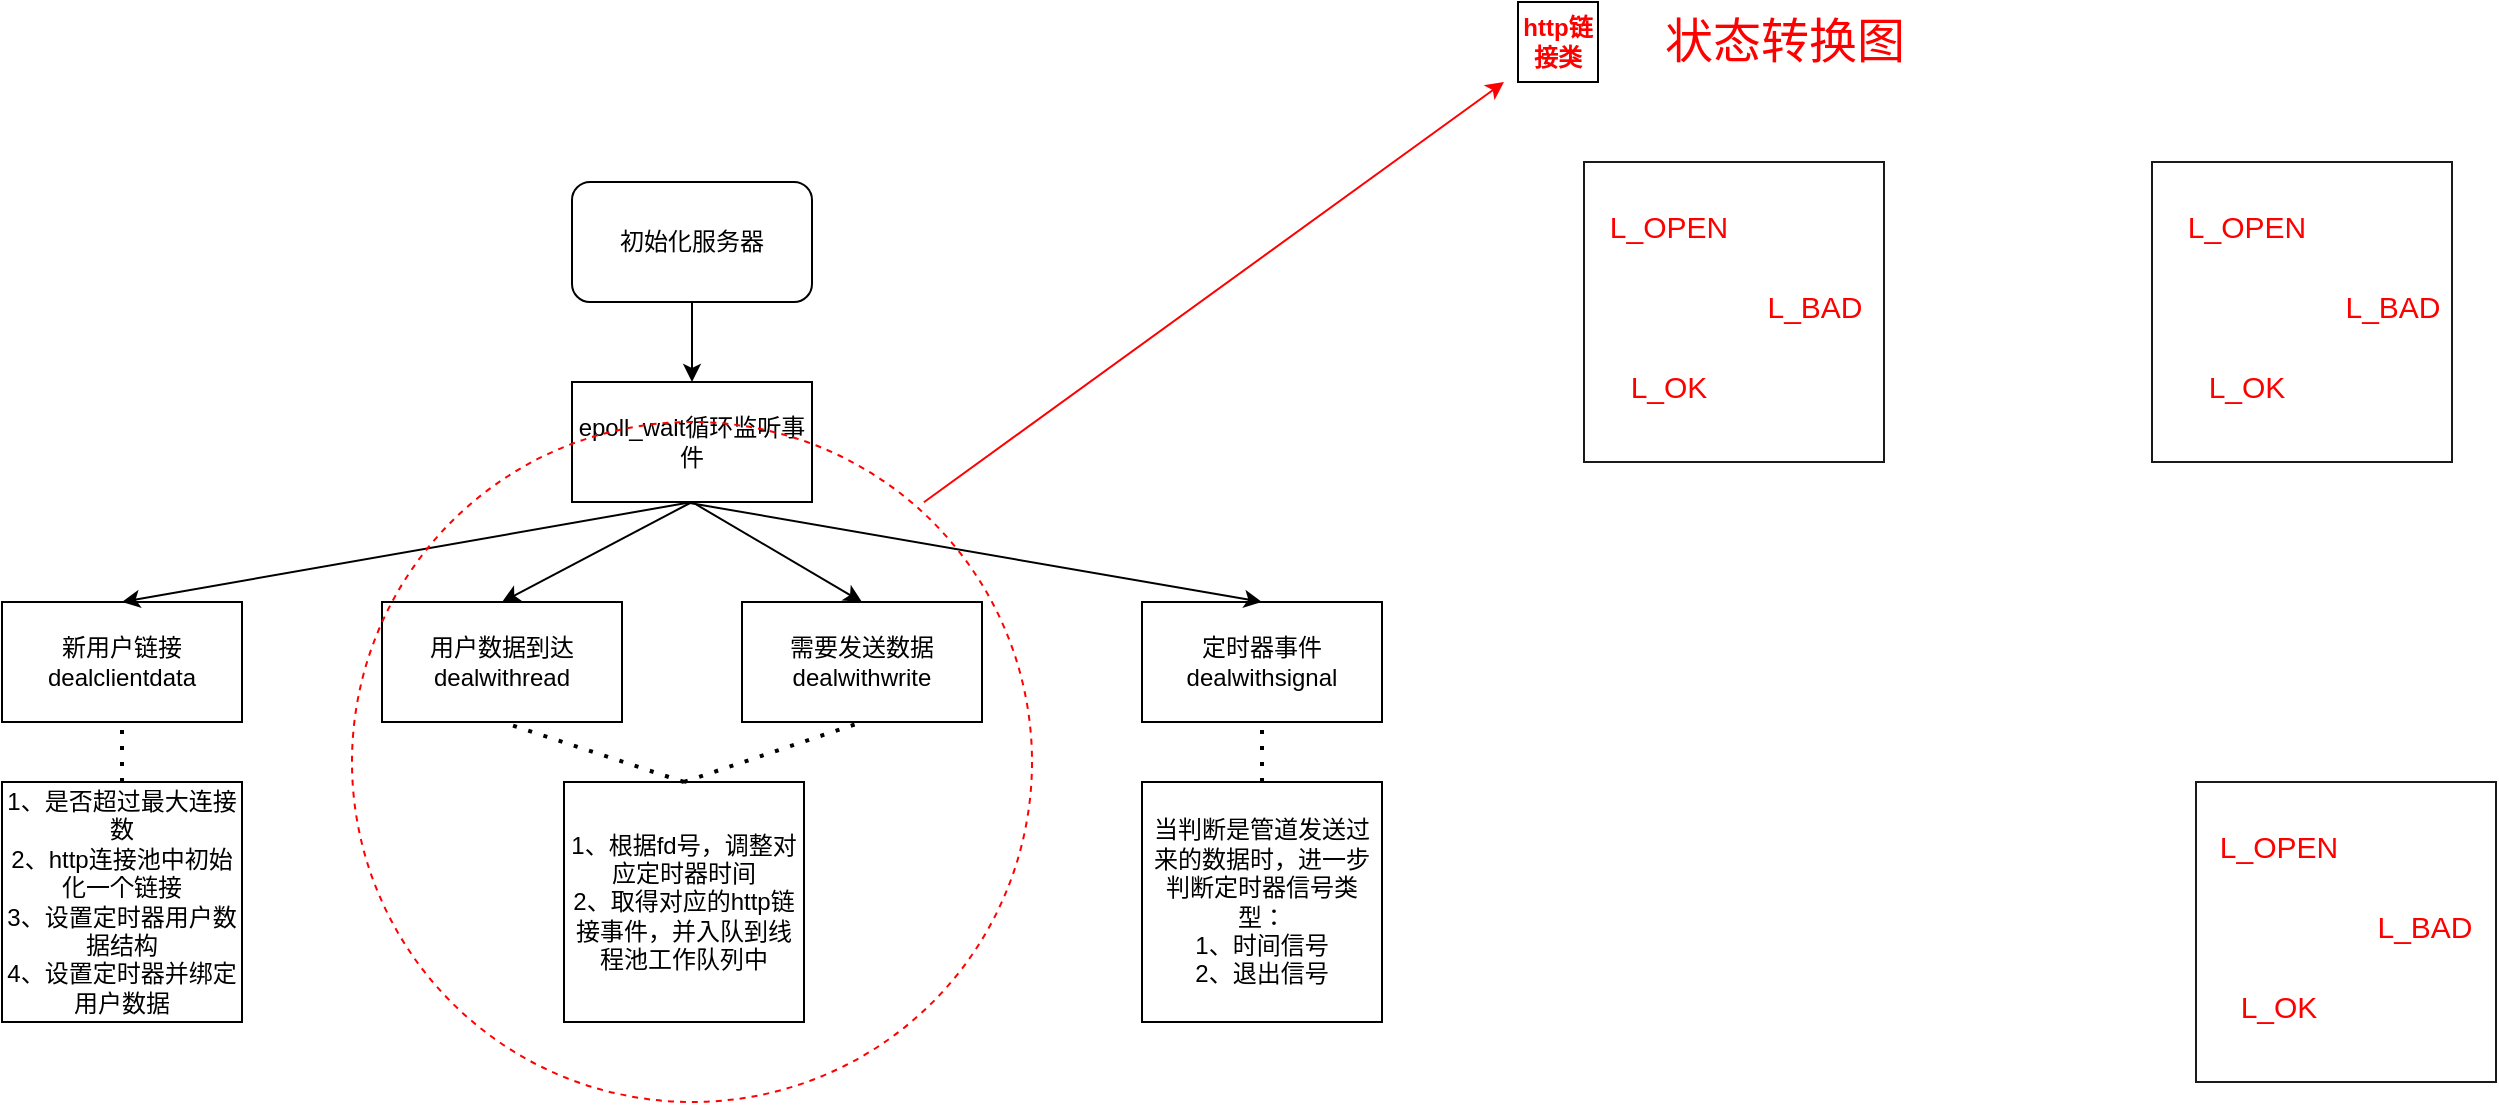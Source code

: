 <mxfile version="17.5.0" type="github">
  <diagram id="A5NiPpgJj7nc6MVz3xeY" name="Page-1">
    <mxGraphModel dx="1185" dy="667" grid="1" gridSize="10" guides="1" tooltips="1" connect="1" arrows="1" fold="1" page="1" pageScale="1" pageWidth="827" pageHeight="1169" math="0" shadow="0">
      <root>
        <mxCell id="0" />
        <mxCell id="1" parent="0" />
        <mxCell id="RjcR3AsE55ujhxijjUr5-1" value="初始化服务器" style="rounded=1;whiteSpace=wrap;html=1;" vertex="1" parent="1">
          <mxGeometry x="354" y="90" width="120" height="60" as="geometry" />
        </mxCell>
        <mxCell id="RjcR3AsE55ujhxijjUr5-3" value="epoll_wait循环监听事件" style="rounded=0;whiteSpace=wrap;html=1;" vertex="1" parent="1">
          <mxGeometry x="354" y="190" width="120" height="60" as="geometry" />
        </mxCell>
        <mxCell id="RjcR3AsE55ujhxijjUr5-4" value="新用户链接&lt;br&gt;dealclientdata" style="rounded=0;whiteSpace=wrap;html=1;" vertex="1" parent="1">
          <mxGeometry x="69" y="300" width="120" height="60" as="geometry" />
        </mxCell>
        <mxCell id="RjcR3AsE55ujhxijjUr5-5" value="用户数据到达&lt;br&gt;dealwithread" style="rounded=0;whiteSpace=wrap;html=1;" vertex="1" parent="1">
          <mxGeometry x="259" y="300" width="120" height="60" as="geometry" />
        </mxCell>
        <mxCell id="RjcR3AsE55ujhxijjUr5-6" value="需要发送数据&lt;br&gt;dealwithwrite" style="rounded=0;whiteSpace=wrap;html=1;" vertex="1" parent="1">
          <mxGeometry x="439" y="300" width="120" height="60" as="geometry" />
        </mxCell>
        <mxCell id="RjcR3AsE55ujhxijjUr5-7" value="定时器事件&lt;br&gt;dealwithsignal" style="rounded=0;whiteSpace=wrap;html=1;" vertex="1" parent="1">
          <mxGeometry x="639" y="300" width="120" height="60" as="geometry" />
        </mxCell>
        <mxCell id="RjcR3AsE55ujhxijjUr5-9" value="" style="endArrow=classic;html=1;rounded=0;entryX=0.5;entryY=0;entryDx=0;entryDy=0;exitX=0.5;exitY=1;exitDx=0;exitDy=0;" edge="1" parent="1" source="RjcR3AsE55ujhxijjUr5-3" target="RjcR3AsE55ujhxijjUr5-4">
          <mxGeometry width="50" height="50" relative="1" as="geometry">
            <mxPoint x="190" y="270" as="sourcePoint" />
            <mxPoint x="240" y="220" as="targetPoint" />
          </mxGeometry>
        </mxCell>
        <mxCell id="RjcR3AsE55ujhxijjUr5-10" value="" style="endArrow=classic;html=1;rounded=0;entryX=0.5;entryY=0;entryDx=0;entryDy=0;exitX=0.5;exitY=1;exitDx=0;exitDy=0;" edge="1" parent="1" source="RjcR3AsE55ujhxijjUr5-3" target="RjcR3AsE55ujhxijjUr5-5">
          <mxGeometry width="50" height="50" relative="1" as="geometry">
            <mxPoint x="424" y="260.0" as="sourcePoint" />
            <mxPoint x="139" y="310.0" as="targetPoint" />
          </mxGeometry>
        </mxCell>
        <mxCell id="RjcR3AsE55ujhxijjUr5-11" value="" style="endArrow=classic;html=1;rounded=0;entryX=0.5;entryY=0;entryDx=0;entryDy=0;exitX=0.5;exitY=1;exitDx=0;exitDy=0;" edge="1" parent="1" source="RjcR3AsE55ujhxijjUr5-3" target="RjcR3AsE55ujhxijjUr5-6">
          <mxGeometry width="50" height="50" relative="1" as="geometry">
            <mxPoint x="434" y="270.0" as="sourcePoint" />
            <mxPoint x="149" y="320.0" as="targetPoint" />
          </mxGeometry>
        </mxCell>
        <mxCell id="RjcR3AsE55ujhxijjUr5-12" value="" style="endArrow=classic;html=1;rounded=0;entryX=0.5;entryY=0;entryDx=0;entryDy=0;" edge="1" parent="1" target="RjcR3AsE55ujhxijjUr5-7">
          <mxGeometry width="50" height="50" relative="1" as="geometry">
            <mxPoint x="410" y="250" as="sourcePoint" />
            <mxPoint x="159" y="330.0" as="targetPoint" />
          </mxGeometry>
        </mxCell>
        <mxCell id="RjcR3AsE55ujhxijjUr5-13" value="" style="endArrow=classic;html=1;rounded=0;entryX=0.5;entryY=0;entryDx=0;entryDy=0;exitX=0.5;exitY=1;exitDx=0;exitDy=0;" edge="1" parent="1" source="RjcR3AsE55ujhxijjUr5-1" target="RjcR3AsE55ujhxijjUr5-3">
          <mxGeometry width="50" height="50" relative="1" as="geometry">
            <mxPoint x="454" y="290.0" as="sourcePoint" />
            <mxPoint x="169" y="340.0" as="targetPoint" />
          </mxGeometry>
        </mxCell>
        <mxCell id="RjcR3AsE55ujhxijjUr5-14" value="1、是否超过最大连接数&lt;br&gt;2、http连接池中初始化一个链接&lt;br&gt;3、设置定时器用户数据结构&lt;br&gt;4、设置定时器并绑定用户数据" style="whiteSpace=wrap;html=1;aspect=fixed;" vertex="1" parent="1">
          <mxGeometry x="69" y="390" width="120" height="120" as="geometry" />
        </mxCell>
        <mxCell id="RjcR3AsE55ujhxijjUr5-17" value="" style="endArrow=none;dashed=1;html=1;dashPattern=1 3;strokeWidth=2;rounded=0;entryX=0.5;entryY=1;entryDx=0;entryDy=0;exitX=0.5;exitY=0;exitDx=0;exitDy=0;" edge="1" parent="1" source="RjcR3AsE55ujhxijjUr5-14" target="RjcR3AsE55ujhxijjUr5-4">
          <mxGeometry width="50" height="50" relative="1" as="geometry">
            <mxPoint x="120" y="410" as="sourcePoint" />
            <mxPoint x="170" y="360" as="targetPoint" />
          </mxGeometry>
        </mxCell>
        <mxCell id="RjcR3AsE55ujhxijjUr5-18" value="1、根据fd号，调整对应定时器时间&lt;br&gt;2、取得对应的http链接事件，并入队到线程池工作队列中" style="whiteSpace=wrap;html=1;aspect=fixed;" vertex="1" parent="1">
          <mxGeometry x="350" y="390" width="120" height="120" as="geometry" />
        </mxCell>
        <mxCell id="RjcR3AsE55ujhxijjUr5-19" value="" style="endArrow=none;dashed=1;html=1;dashPattern=1 3;strokeWidth=2;rounded=0;exitX=0.5;exitY=0;exitDx=0;exitDy=0;entryX=0.5;entryY=1;entryDx=0;entryDy=0;" edge="1" parent="1" source="RjcR3AsE55ujhxijjUr5-18" target="RjcR3AsE55ujhxijjUr5-5">
          <mxGeometry width="50" height="50" relative="1" as="geometry">
            <mxPoint x="300" y="410" as="sourcePoint" />
            <mxPoint x="350" y="360" as="targetPoint" />
          </mxGeometry>
        </mxCell>
        <mxCell id="RjcR3AsE55ujhxijjUr5-20" value="" style="endArrow=none;dashed=1;html=1;dashPattern=1 3;strokeWidth=2;rounded=0;entryX=0.5;entryY=1;entryDx=0;entryDy=0;" edge="1" parent="1" target="RjcR3AsE55ujhxijjUr5-6">
          <mxGeometry width="50" height="50" relative="1" as="geometry">
            <mxPoint x="410" y="390" as="sourcePoint" />
            <mxPoint x="540" y="370" as="targetPoint" />
          </mxGeometry>
        </mxCell>
        <mxCell id="RjcR3AsE55ujhxijjUr5-21" value="当判断是管道发送过来的数据时，进一步判断定时器信号类型：&lt;br&gt;1、时间信号&lt;br&gt;2、退出信号" style="whiteSpace=wrap;html=1;aspect=fixed;" vertex="1" parent="1">
          <mxGeometry x="639" y="390" width="120" height="120" as="geometry" />
        </mxCell>
        <mxCell id="RjcR3AsE55ujhxijjUr5-22" value="" style="endArrow=none;dashed=1;html=1;dashPattern=1 3;strokeWidth=2;rounded=0;entryX=0.5;entryY=1;entryDx=0;entryDy=0;exitX=0.5;exitY=0;exitDx=0;exitDy=0;" edge="1" parent="1" source="RjcR3AsE55ujhxijjUr5-21" target="RjcR3AsE55ujhxijjUr5-7">
          <mxGeometry width="50" height="50" relative="1" as="geometry">
            <mxPoint x="580" y="430" as="sourcePoint" />
            <mxPoint x="630" y="380" as="targetPoint" />
          </mxGeometry>
        </mxCell>
        <mxCell id="RjcR3AsE55ujhxijjUr5-23" value="&lt;b&gt;&lt;font color=&quot;#ff0000&quot;&gt;http链接类&lt;/font&gt;&lt;/b&gt;" style="whiteSpace=wrap;html=1;aspect=fixed;" vertex="1" parent="1">
          <mxGeometry x="827" width="40" height="40" as="geometry" />
        </mxCell>
        <mxCell id="RjcR3AsE55ujhxijjUr5-27" value="" style="ellipse;whiteSpace=wrap;html=1;aspect=fixed;dashed=1;fillColor=none;strokeColor=#FF0000;" vertex="1" parent="1">
          <mxGeometry x="244" y="210" width="340" height="340" as="geometry" />
        </mxCell>
        <mxCell id="RjcR3AsE55ujhxijjUr5-28" value="" style="endArrow=classic;html=1;rounded=1;exitX=0.841;exitY=0.118;exitDx=0;exitDy=0;exitPerimeter=0;strokeColor=#FF0000;" edge="1" parent="1" source="RjcR3AsE55ujhxijjUr5-27">
          <mxGeometry width="50" height="50" relative="1" as="geometry">
            <mxPoint x="540" y="250" as="sourcePoint" />
            <mxPoint x="820" y="40" as="targetPoint" />
          </mxGeometry>
        </mxCell>
        <mxCell id="RjcR3AsE55ujhxijjUr5-29" value="&lt;font style=&quot;font-size: 24px&quot;&gt;状态转换图&lt;/font&gt;" style="text;html=1;align=center;verticalAlign=middle;resizable=0;points=[];autosize=1;strokeColor=none;fillColor=none;fontColor=#FF0000;" vertex="1" parent="1">
          <mxGeometry x="890" y="10" width="140" height="20" as="geometry" />
        </mxCell>
        <mxCell id="RjcR3AsE55ujhxijjUr5-30" value="" style="whiteSpace=wrap;html=1;aspect=fixed;fontSize=24;fontColor=#FF0000;strokeColor=#1A1A1A;fillColor=none;" vertex="1" parent="1">
          <mxGeometry x="860" y="80" width="150" height="150" as="geometry" />
        </mxCell>
        <mxCell id="RjcR3AsE55ujhxijjUr5-31" value="" style="whiteSpace=wrap;html=1;aspect=fixed;fontSize=24;fontColor=#FF0000;strokeColor=#1A1A1A;fillColor=none;" vertex="1" parent="1">
          <mxGeometry x="1144" y="80" width="150" height="150" as="geometry" />
        </mxCell>
        <mxCell id="RjcR3AsE55ujhxijjUr5-32" value="" style="whiteSpace=wrap;html=1;aspect=fixed;fontSize=24;fontColor=#FF0000;strokeColor=#1A1A1A;fillColor=none;" vertex="1" parent="1">
          <mxGeometry x="1166" y="390" width="150" height="150" as="geometry" />
        </mxCell>
        <mxCell id="RjcR3AsE55ujhxijjUr5-33" value="&lt;font style=&quot;font-size: 15px&quot;&gt;L_OPEN&lt;/font&gt;" style="text;html=1;align=center;verticalAlign=middle;resizable=0;points=[];autosize=1;strokeColor=none;fillColor=none;fontSize=24;fontColor=#FF0000;" vertex="1" parent="1">
          <mxGeometry x="867" y="90" width="70" height="40" as="geometry" />
        </mxCell>
        <mxCell id="RjcR3AsE55ujhxijjUr5-34" value="&lt;font style=&quot;font-size: 15px&quot;&gt;L_OK&lt;/font&gt;" style="text;html=1;align=center;verticalAlign=middle;resizable=0;points=[];autosize=1;strokeColor=none;fillColor=none;fontSize=24;fontColor=#FF0000;" vertex="1" parent="1">
          <mxGeometry x="877" y="170" width="50" height="40" as="geometry" />
        </mxCell>
        <mxCell id="RjcR3AsE55ujhxijjUr5-35" value="&lt;font style=&quot;font-size: 15px&quot;&gt;L_BAD&lt;/font&gt;" style="text;html=1;align=center;verticalAlign=middle;resizable=0;points=[];autosize=1;strokeColor=none;fillColor=none;fontSize=24;fontColor=#FF0000;" vertex="1" parent="1">
          <mxGeometry x="945" y="130" width="60" height="40" as="geometry" />
        </mxCell>
        <mxCell id="RjcR3AsE55ujhxijjUr5-36" value="&lt;font style=&quot;font-size: 15px&quot;&gt;L_OPEN&lt;/font&gt;" style="text;html=1;align=center;verticalAlign=middle;resizable=0;points=[];autosize=1;strokeColor=none;fillColor=none;fontSize=24;fontColor=#FF0000;" vertex="1" parent="1">
          <mxGeometry x="1156" y="90" width="70" height="40" as="geometry" />
        </mxCell>
        <mxCell id="RjcR3AsE55ujhxijjUr5-37" value="&lt;font style=&quot;font-size: 15px&quot;&gt;L_OK&lt;/font&gt;" style="text;html=1;align=center;verticalAlign=middle;resizable=0;points=[];autosize=1;strokeColor=none;fillColor=none;fontSize=24;fontColor=#FF0000;" vertex="1" parent="1">
          <mxGeometry x="1166" y="170" width="50" height="40" as="geometry" />
        </mxCell>
        <mxCell id="RjcR3AsE55ujhxijjUr5-38" value="&lt;font style=&quot;font-size: 15px&quot;&gt;L_BAD&lt;/font&gt;" style="text;html=1;align=center;verticalAlign=middle;resizable=0;points=[];autosize=1;strokeColor=none;fillColor=none;fontSize=24;fontColor=#FF0000;" vertex="1" parent="1">
          <mxGeometry x="1234" y="130" width="60" height="40" as="geometry" />
        </mxCell>
        <mxCell id="RjcR3AsE55ujhxijjUr5-39" value="&lt;font style=&quot;font-size: 15px&quot;&gt;L_OPEN&lt;/font&gt;" style="text;html=1;align=center;verticalAlign=middle;resizable=0;points=[];autosize=1;strokeColor=none;fillColor=none;fontSize=24;fontColor=#FF0000;" vertex="1" parent="1">
          <mxGeometry x="1172" y="400" width="70" height="40" as="geometry" />
        </mxCell>
        <mxCell id="RjcR3AsE55ujhxijjUr5-40" value="&lt;font style=&quot;font-size: 15px&quot;&gt;L_OK&lt;/font&gt;" style="text;html=1;align=center;verticalAlign=middle;resizable=0;points=[];autosize=1;strokeColor=none;fillColor=none;fontSize=24;fontColor=#FF0000;" vertex="1" parent="1">
          <mxGeometry x="1182" y="480" width="50" height="40" as="geometry" />
        </mxCell>
        <mxCell id="RjcR3AsE55ujhxijjUr5-41" value="&lt;font style=&quot;font-size: 15px&quot;&gt;L_BAD&lt;/font&gt;" style="text;html=1;align=center;verticalAlign=middle;resizable=0;points=[];autosize=1;strokeColor=none;fillColor=none;fontSize=24;fontColor=#FF0000;" vertex="1" parent="1">
          <mxGeometry x="1250" y="440" width="60" height="40" as="geometry" />
        </mxCell>
      </root>
    </mxGraphModel>
  </diagram>
</mxfile>
